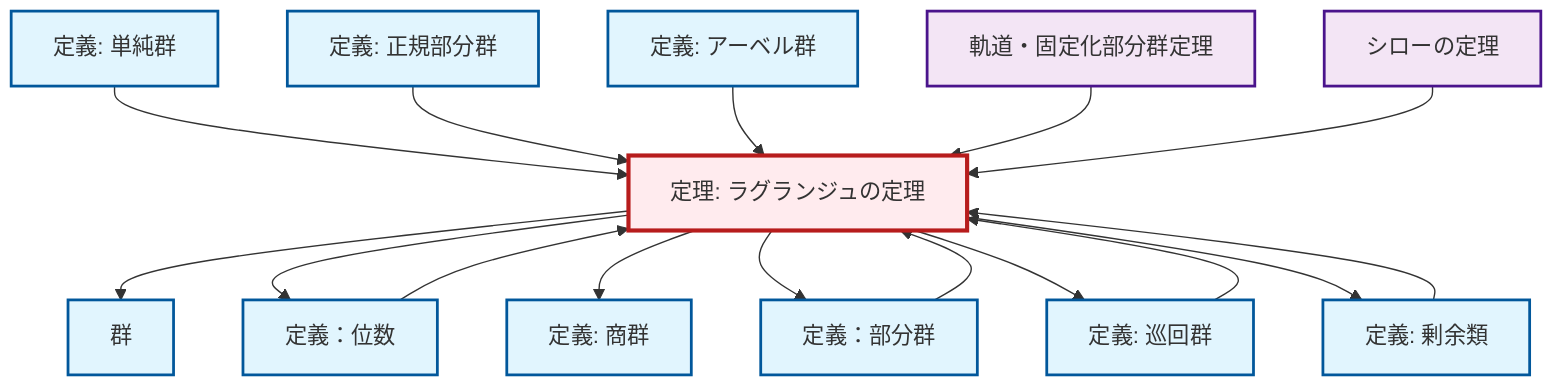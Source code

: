 graph TD
    classDef definition fill:#e1f5fe,stroke:#01579b,stroke-width:2px
    classDef theorem fill:#f3e5f5,stroke:#4a148c,stroke-width:2px
    classDef axiom fill:#fff3e0,stroke:#e65100,stroke-width:2px
    classDef example fill:#e8f5e9,stroke:#1b5e20,stroke-width:2px
    classDef current fill:#ffebee,stroke:#b71c1c,stroke-width:3px
    def-abelian-group["定義: アーベル群"]:::definition
    def-quotient-group["定義: 商群"]:::definition
    def-coset["定義: 剰余類"]:::definition
    thm-lagrange["定理: ラグランジュの定理"]:::theorem
    def-simple-group["定義: 単純群"]:::definition
    def-group["群"]:::definition
    def-order["定義：位数"]:::definition
    thm-orbit-stabilizer["軌道・固定化部分群定理"]:::theorem
    thm-sylow["シローの定理"]:::theorem
    def-cyclic-group["定義: 巡回群"]:::definition
    def-normal-subgroup["定義: 正規部分群"]:::definition
    def-subgroup["定義：部分群"]:::definition
    thm-lagrange --> def-group
    def-simple-group --> thm-lagrange
    def-cyclic-group --> thm-lagrange
    def-normal-subgroup --> thm-lagrange
    thm-lagrange --> def-order
    def-abelian-group --> thm-lagrange
    def-subgroup --> thm-lagrange
    def-order --> thm-lagrange
    thm-lagrange --> def-quotient-group
    thm-orbit-stabilizer --> thm-lagrange
    thm-lagrange --> def-subgroup
    thm-sylow --> thm-lagrange
    thm-lagrange --> def-cyclic-group
    def-coset --> thm-lagrange
    thm-lagrange --> def-coset
    class thm-lagrange current